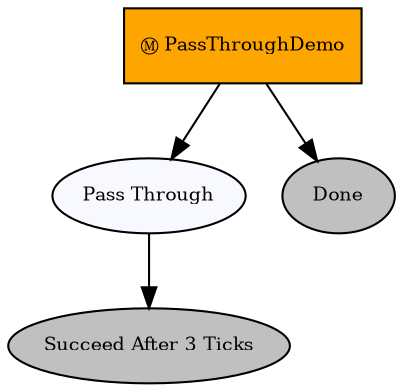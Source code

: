 digraph pastafarianism {
ordering=out;
graph [fontname="times-roman"];
node [fontname="times-roman"];
edge [fontname="times-roman"];
PassThroughDemo [label="Ⓜ PassThroughDemo", shape=box, style=filled, fillcolor=orange, fontsize=9, fontcolor=black];
"Pass Through" [label="Pass Through", shape=ellipse, style=filled, fillcolor=ghostwhite, fontsize=9, fontcolor=black];
PassThroughDemo -> "Pass Through";
"Succeed After 3 Ticks" [label="Succeed After 3 Ticks", shape=ellipse, style=filled, fillcolor=gray, fontsize=9, fontcolor=black];
"Pass Through" -> "Succeed After 3 Ticks";
Done [label=Done, shape=ellipse, style=filled, fillcolor=gray, fontsize=9, fontcolor=black];
PassThroughDemo -> Done;
}
